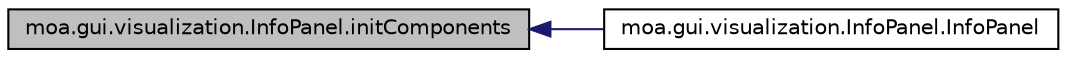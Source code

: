 digraph G
{
  edge [fontname="Helvetica",fontsize="10",labelfontname="Helvetica",labelfontsize="10"];
  node [fontname="Helvetica",fontsize="10",shape=record];
  rankdir=LR;
  Node1 [label="moa.gui.visualization.InfoPanel.initComponents",height=0.2,width=0.4,color="black", fillcolor="grey75", style="filled" fontcolor="black"];
  Node1 -> Node2 [dir=back,color="midnightblue",fontsize="10",style="solid",fontname="Helvetica"];
  Node2 [label="moa.gui.visualization.InfoPanel.InfoPanel",height=0.2,width=0.4,color="black", fillcolor="white", style="filled",URL="$classmoa_1_1gui_1_1visualization_1_1InfoPanel.html#afba4a521edd425b25105bc56b20c2f4f",tooltip="Creates new form InfoPanel."];
}
